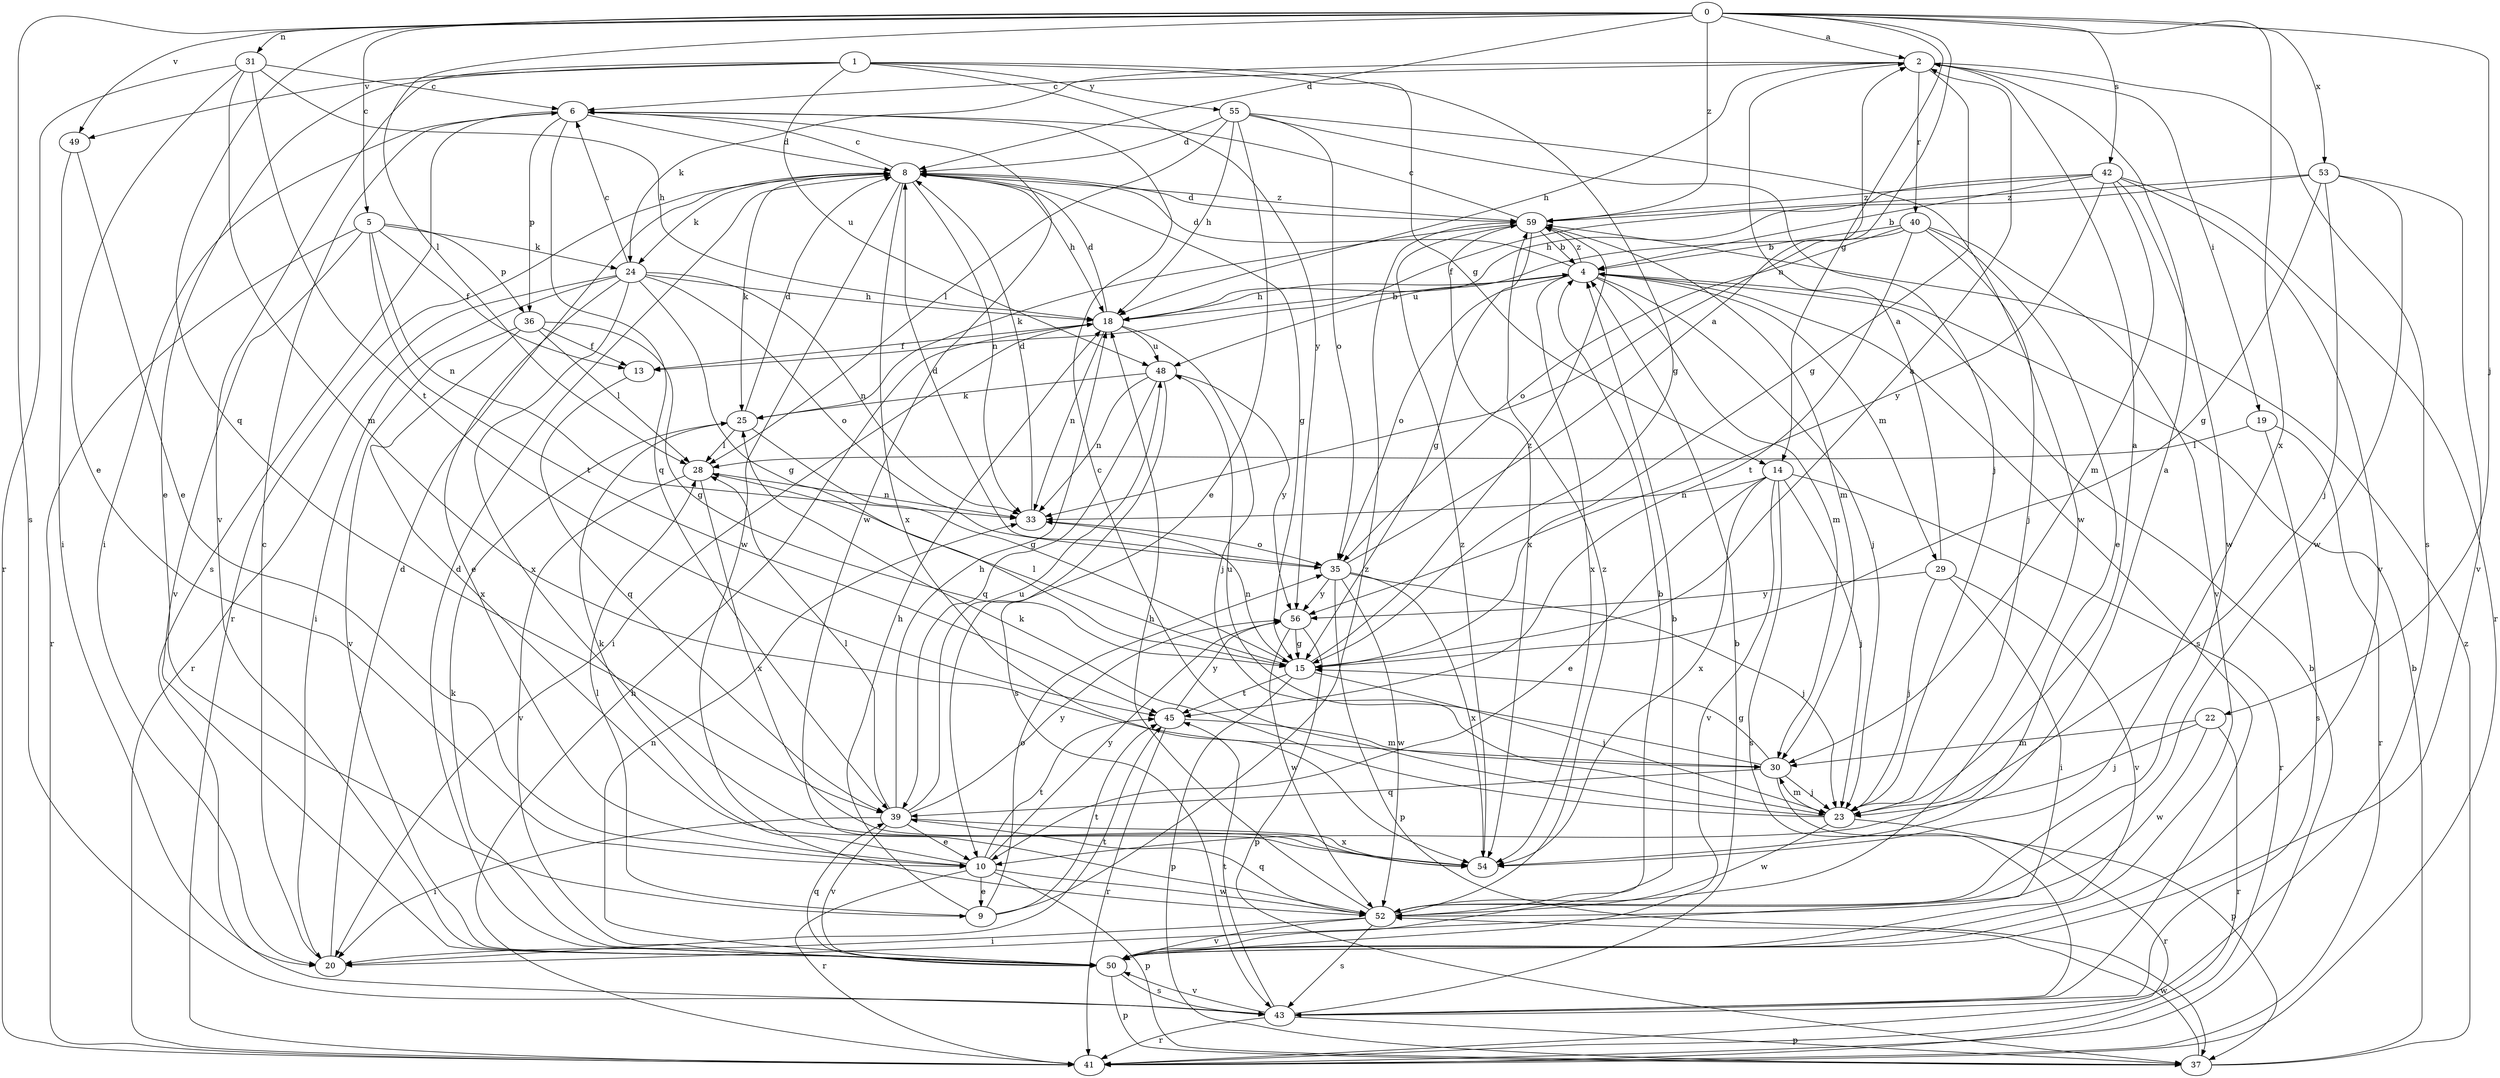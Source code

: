 strict digraph  {
0;
1;
2;
4;
5;
6;
8;
9;
10;
13;
14;
15;
18;
19;
20;
22;
23;
24;
25;
28;
29;
30;
31;
33;
35;
36;
37;
39;
40;
41;
42;
43;
45;
48;
49;
50;
52;
53;
54;
55;
56;
59;
0 -> 2  [label=a];
0 -> 5  [label=c];
0 -> 8  [label=d];
0 -> 14  [label=g];
0 -> 22  [label=j];
0 -> 28  [label=l];
0 -> 31  [label=n];
0 -> 33  [label=n];
0 -> 39  [label=q];
0 -> 42  [label=s];
0 -> 43  [label=s];
0 -> 49  [label=v];
0 -> 53  [label=x];
0 -> 54  [label=x];
0 -> 59  [label=z];
1 -> 9  [label=e];
1 -> 14  [label=g];
1 -> 15  [label=g];
1 -> 48  [label=u];
1 -> 49  [label=v];
1 -> 50  [label=v];
1 -> 55  [label=y];
1 -> 56  [label=y];
2 -> 6  [label=c];
2 -> 15  [label=g];
2 -> 18  [label=h];
2 -> 19  [label=i];
2 -> 24  [label=k];
2 -> 40  [label=r];
2 -> 43  [label=s];
4 -> 8  [label=d];
4 -> 18  [label=h];
4 -> 23  [label=j];
4 -> 29  [label=m];
4 -> 30  [label=m];
4 -> 35  [label=o];
4 -> 43  [label=s];
4 -> 54  [label=x];
4 -> 59  [label=z];
5 -> 13  [label=f];
5 -> 24  [label=k];
5 -> 33  [label=n];
5 -> 36  [label=p];
5 -> 41  [label=r];
5 -> 45  [label=t];
5 -> 50  [label=v];
6 -> 8  [label=d];
6 -> 20  [label=i];
6 -> 36  [label=p];
6 -> 39  [label=q];
6 -> 43  [label=s];
6 -> 52  [label=w];
8 -> 6  [label=c];
8 -> 15  [label=g];
8 -> 18  [label=h];
8 -> 24  [label=k];
8 -> 25  [label=k];
8 -> 33  [label=n];
8 -> 41  [label=r];
8 -> 52  [label=w];
8 -> 54  [label=x];
8 -> 59  [label=z];
9 -> 18  [label=h];
9 -> 28  [label=l];
9 -> 35  [label=o];
9 -> 45  [label=t];
9 -> 59  [label=z];
10 -> 9  [label=e];
10 -> 25  [label=k];
10 -> 37  [label=p];
10 -> 41  [label=r];
10 -> 45  [label=t];
10 -> 52  [label=w];
10 -> 56  [label=y];
13 -> 39  [label=q];
14 -> 10  [label=e];
14 -> 23  [label=j];
14 -> 33  [label=n];
14 -> 41  [label=r];
14 -> 43  [label=s];
14 -> 50  [label=v];
14 -> 54  [label=x];
15 -> 2  [label=a];
15 -> 23  [label=j];
15 -> 28  [label=l];
15 -> 33  [label=n];
15 -> 37  [label=p];
15 -> 45  [label=t];
15 -> 59  [label=z];
18 -> 4  [label=b];
18 -> 8  [label=d];
18 -> 13  [label=f];
18 -> 20  [label=i];
18 -> 23  [label=j];
18 -> 33  [label=n];
18 -> 48  [label=u];
19 -> 28  [label=l];
19 -> 41  [label=r];
19 -> 43  [label=s];
20 -> 6  [label=c];
20 -> 8  [label=d];
20 -> 45  [label=t];
22 -> 23  [label=j];
22 -> 30  [label=m];
22 -> 41  [label=r];
22 -> 52  [label=w];
23 -> 2  [label=a];
23 -> 6  [label=c];
23 -> 25  [label=k];
23 -> 30  [label=m];
23 -> 41  [label=r];
23 -> 52  [label=w];
24 -> 6  [label=c];
24 -> 10  [label=e];
24 -> 15  [label=g];
24 -> 18  [label=h];
24 -> 20  [label=i];
24 -> 33  [label=n];
24 -> 35  [label=o];
24 -> 41  [label=r];
24 -> 54  [label=x];
25 -> 8  [label=d];
25 -> 15  [label=g];
25 -> 28  [label=l];
28 -> 33  [label=n];
28 -> 50  [label=v];
28 -> 54  [label=x];
29 -> 2  [label=a];
29 -> 20  [label=i];
29 -> 23  [label=j];
29 -> 50  [label=v];
29 -> 56  [label=y];
30 -> 15  [label=g];
30 -> 23  [label=j];
30 -> 37  [label=p];
30 -> 39  [label=q];
30 -> 48  [label=u];
31 -> 6  [label=c];
31 -> 10  [label=e];
31 -> 18  [label=h];
31 -> 30  [label=m];
31 -> 41  [label=r];
31 -> 45  [label=t];
33 -> 8  [label=d];
33 -> 35  [label=o];
35 -> 2  [label=a];
35 -> 8  [label=d];
35 -> 23  [label=j];
35 -> 37  [label=p];
35 -> 52  [label=w];
35 -> 54  [label=x];
35 -> 56  [label=y];
36 -> 13  [label=f];
36 -> 15  [label=g];
36 -> 28  [label=l];
36 -> 50  [label=v];
36 -> 54  [label=x];
37 -> 4  [label=b];
37 -> 52  [label=w];
37 -> 59  [label=z];
39 -> 10  [label=e];
39 -> 18  [label=h];
39 -> 20  [label=i];
39 -> 28  [label=l];
39 -> 48  [label=u];
39 -> 50  [label=v];
39 -> 54  [label=x];
39 -> 56  [label=y];
40 -> 4  [label=b];
40 -> 10  [label=e];
40 -> 23  [label=j];
40 -> 35  [label=o];
40 -> 45  [label=t];
40 -> 48  [label=u];
40 -> 50  [label=v];
41 -> 4  [label=b];
41 -> 18  [label=h];
42 -> 4  [label=b];
42 -> 13  [label=f];
42 -> 30  [label=m];
42 -> 41  [label=r];
42 -> 50  [label=v];
42 -> 52  [label=w];
42 -> 56  [label=y];
42 -> 59  [label=z];
43 -> 4  [label=b];
43 -> 37  [label=p];
43 -> 41  [label=r];
43 -> 45  [label=t];
43 -> 50  [label=v];
45 -> 30  [label=m];
45 -> 41  [label=r];
45 -> 56  [label=y];
48 -> 25  [label=k];
48 -> 33  [label=n];
48 -> 39  [label=q];
48 -> 43  [label=s];
48 -> 56  [label=y];
49 -> 10  [label=e];
49 -> 20  [label=i];
50 -> 4  [label=b];
50 -> 8  [label=d];
50 -> 25  [label=k];
50 -> 33  [label=n];
50 -> 37  [label=p];
50 -> 39  [label=q];
50 -> 43  [label=s];
52 -> 4  [label=b];
52 -> 18  [label=h];
52 -> 20  [label=i];
52 -> 39  [label=q];
52 -> 43  [label=s];
52 -> 50  [label=v];
52 -> 59  [label=z];
53 -> 15  [label=g];
53 -> 18  [label=h];
53 -> 23  [label=j];
53 -> 50  [label=v];
53 -> 52  [label=w];
53 -> 59  [label=z];
54 -> 2  [label=a];
54 -> 59  [label=z];
55 -> 8  [label=d];
55 -> 10  [label=e];
55 -> 18  [label=h];
55 -> 23  [label=j];
55 -> 28  [label=l];
55 -> 35  [label=o];
55 -> 52  [label=w];
56 -> 15  [label=g];
56 -> 37  [label=p];
56 -> 52  [label=w];
59 -> 4  [label=b];
59 -> 6  [label=c];
59 -> 8  [label=d];
59 -> 15  [label=g];
59 -> 25  [label=k];
59 -> 30  [label=m];
59 -> 54  [label=x];
}
